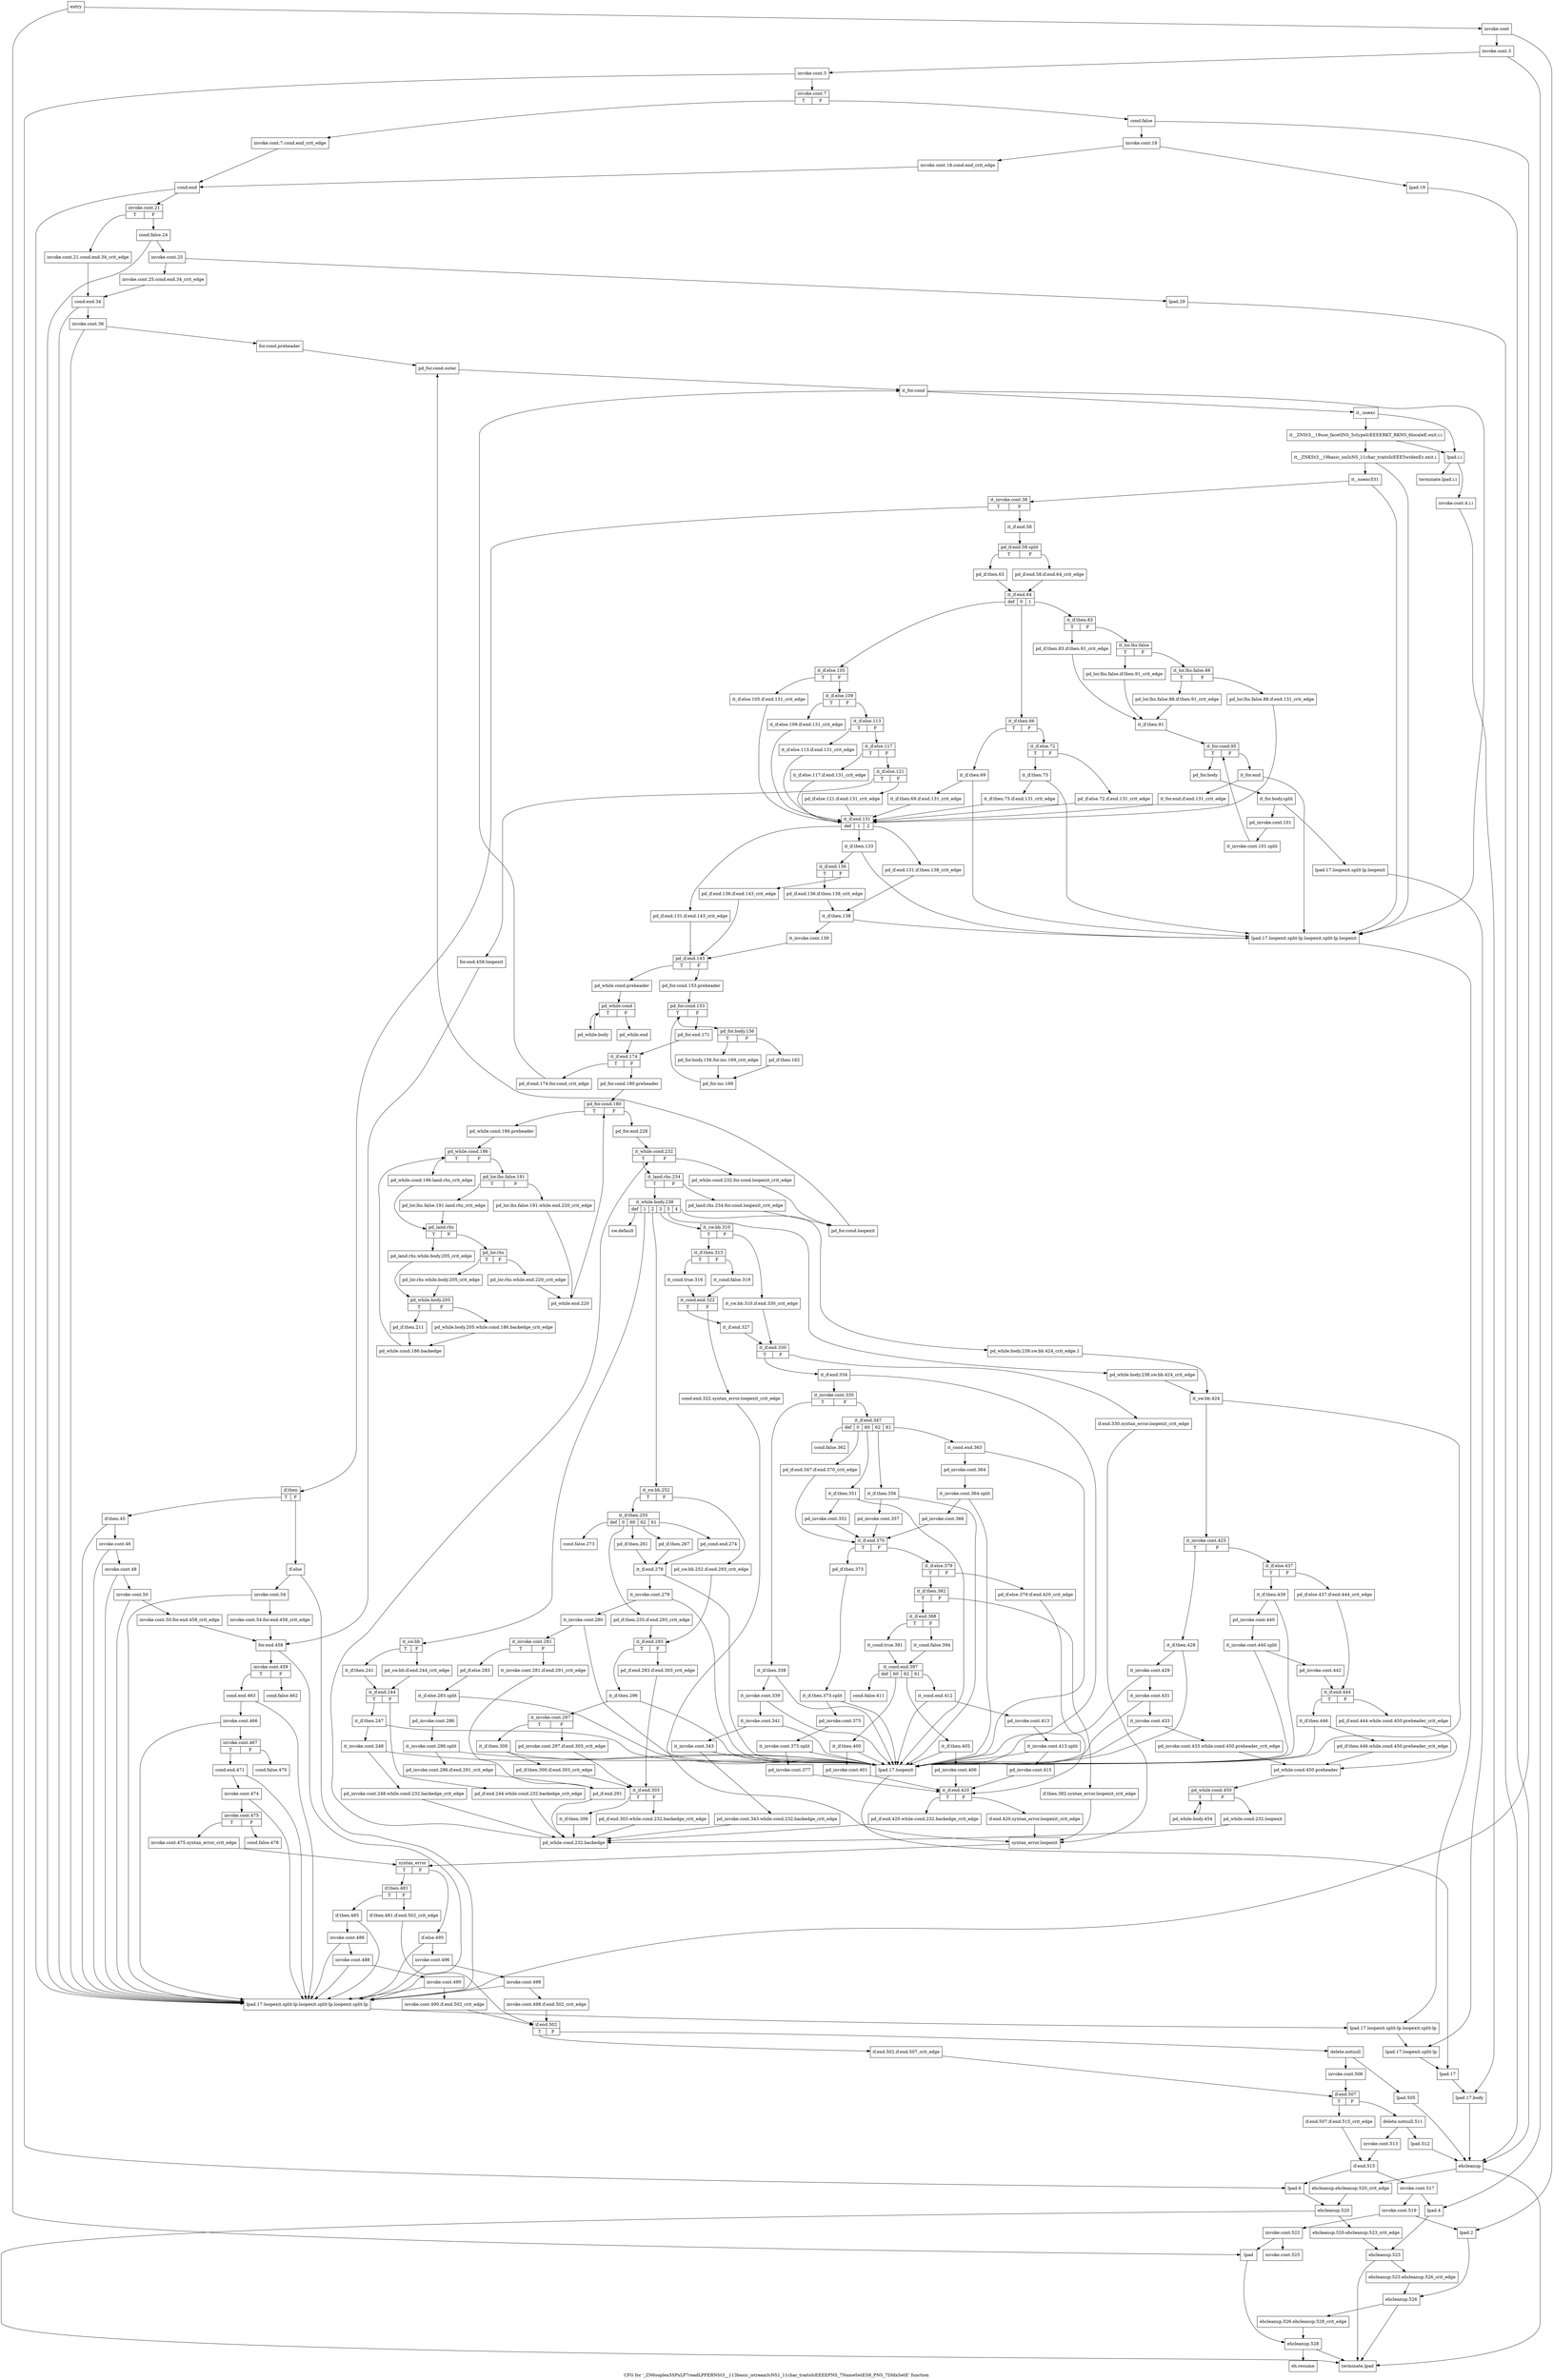 digraph "CFG for '_ZN6soplex5SPxLP7readLPFERNSt3__113basic_istreamIcNS1_11char_traitsIcEEEEPNS_7NameSetES8_PNS_7DIdxSetE' function" {
	label="CFG for '_ZN6soplex5SPxLP7readLPFERNSt3__113basic_istreamIcNS1_11char_traitsIcEEEEPNS_7NameSetES8_PNS_7DIdxSetE' function";

	Node0x28aedc0 [shape=record,label="{entry}"];
	Node0x28aedc0 -> Node0x28aee10;
	Node0x28aedc0 -> Node0x28af8b0;
	Node0x28aee10 [shape=record,label="{invoke.cont}"];
	Node0x28aee10 -> Node0x28aee60;
	Node0x28aee10 -> Node0x28af900;
	Node0x28aee60 [shape=record,label="{invoke.cont.3}"];
	Node0x28aee60 -> Node0x28aeeb0;
	Node0x28aee60 -> Node0x28af950;
	Node0x28aeeb0 [shape=record,label="{invoke.cont.5}"];
	Node0x28aeeb0 -> Node0x28aef00;
	Node0x28aeeb0 -> Node0x28af9a0;
	Node0x28aef00 [shape=record,label="{invoke.cont.7|{<s0>T|<s1>F}}"];
	Node0x28aef00:s0 -> Node0x28aef50;
	Node0x28aef00:s1 -> Node0x28aefa0;
	Node0x28aef50 [shape=record,label="{invoke.cont.7.cond.end_crit_edge}"];
	Node0x28aef50 -> Node0x28af090;
	Node0x28aefa0 [shape=record,label="{cond.false}"];
	Node0x28aefa0 -> Node0x28aeff0;
	Node0x28aefa0 -> Node0x28afae0;
	Node0x28aeff0 [shape=record,label="{invoke.cont.18}"];
	Node0x28aeff0 -> Node0x28af040;
	Node0x28aeff0 -> Node0x28afc70;
	Node0x28af040 [shape=record,label="{invoke.cont.18.cond.end_crit_edge}"];
	Node0x28af040 -> Node0x28af090;
	Node0x28af090 [shape=record,label="{cond.end}"];
	Node0x28af090 -> Node0x28af0e0;
	Node0x28af090 -> Node0x28afae0;
	Node0x28af0e0 [shape=record,label="{invoke.cont.21|{<s0>T|<s1>F}}"];
	Node0x28af0e0:s0 -> Node0x28af130;
	Node0x28af0e0:s1 -> Node0x28af180;
	Node0x28af130 [shape=record,label="{invoke.cont.21.cond.end.34_crit_edge}"];
	Node0x28af130 -> Node0x28af270;
	Node0x28af180 [shape=record,label="{cond.false.24}"];
	Node0x28af180 -> Node0x28af1d0;
	Node0x28af180 -> Node0x28afae0;
	Node0x28af1d0 [shape=record,label="{invoke.cont.25}"];
	Node0x28af1d0 -> Node0x28af220;
	Node0x28af1d0 -> Node0x28afcc0;
	Node0x28af220 [shape=record,label="{invoke.cont.25.cond.end.34_crit_edge}"];
	Node0x28af220 -> Node0x28af270;
	Node0x28af270 [shape=record,label="{cond.end.34}"];
	Node0x28af270 -> Node0x28af2c0;
	Node0x28af270 -> Node0x28afae0;
	Node0x28af2c0 [shape=record,label="{invoke.cont.36}"];
	Node0x28af2c0 -> Node0x28af310;
	Node0x28af2c0 -> Node0x28afae0;
	Node0x28af310 [shape=record,label="{for.cond.preheader}"];
	Node0x28af310 -> Node0x28af3b0;
	Node0x28af360 [shape=record,label="{pd_for.cond.loopexit}"];
	Node0x28af360 -> Node0x28af3b0;
	Node0x28af3b0 [shape=record,label="{pd_for.cond.outer}"];
	Node0x28af3b0 -> Node0x28af400;
	Node0x28af400 [shape=record,label="{it_for.cond}"];
	Node0x28af400 -> Node0x28af450;
	Node0x28af400 -> Node0x28afa90;
	Node0x28af450 [shape=record,label="{it_.noexc}"];
	Node0x28af450 -> Node0x28af4a0;
	Node0x28af450 -> Node0x28af4f0;
	Node0x28af4a0 [shape=record,label="{it__ZNSt3__19use_facetINS_5ctypeIcEEEERKT_RKNS_6localeE.exit.i.i}"];
	Node0x28af4a0 -> Node0x28af5e0;
	Node0x28af4a0 -> Node0x28af4f0;
	Node0x28af4f0 [shape=record,label="{lpad.i.i}"];
	Node0x28af4f0 -> Node0x28af540;
	Node0x28af4f0 -> Node0x28af590;
	Node0x28af540 [shape=record,label="{invoke.cont.4.i.i}"];
	Node0x28af540 -> Node0x28afc20;
	Node0x28af590 [shape=record,label="{terminate.lpad.i.i}"];
	Node0x28af5e0 [shape=record,label="{it__ZNKSt3__19basic_iosIcNS_11char_traitsIcEEE5widenEc.exit.i}"];
	Node0x28af5e0 -> Node0x28af630;
	Node0x28af5e0 -> Node0x28afa90;
	Node0x28af630 [shape=record,label="{it_.noexc531}"];
	Node0x28af630 -> Node0x28af680;
	Node0x28af630 -> Node0x28afa90;
	Node0x28af680 [shape=record,label="{it_invoke.cont.38|{<s0>T|<s1>F}}"];
	Node0x28af680:s0 -> Node0x28af6d0;
	Node0x28af680:s1 -> Node0x28afe00;
	Node0x28af6d0 [shape=record,label="{if.then|{<s0>T|<s1>F}}"];
	Node0x28af6d0:s0 -> Node0x28af720;
	Node0x28af6d0:s1 -> Node0x28afd10;
	Node0x28af720 [shape=record,label="{if.then.45}"];
	Node0x28af720 -> Node0x28af770;
	Node0x28af720 -> Node0x28afae0;
	Node0x28af770 [shape=record,label="{invoke.cont.46}"];
	Node0x28af770 -> Node0x28af7c0;
	Node0x28af770 -> Node0x28afae0;
	Node0x28af7c0 [shape=record,label="{invoke.cont.48}"];
	Node0x28af7c0 -> Node0x28af810;
	Node0x28af7c0 -> Node0x28afae0;
	Node0x28af810 [shape=record,label="{invoke.cont.50}"];
	Node0x28af810 -> Node0x28af860;
	Node0x28af810 -> Node0x28afae0;
	Node0x28af860 [shape=record,label="{invoke.cont.50.for.end.458_crit_edge}"];
	Node0x28af860 -> Node0x28b39b0;
	Node0x28af8b0 [shape=record,label="{lpad}"];
	Node0x28af8b0 -> Node0x28b48b0;
	Node0x28af900 [shape=record,label="{lpad.2}"];
	Node0x28af900 -> Node0x28b4810;
	Node0x28af950 [shape=record,label="{lpad.4}"];
	Node0x28af950 -> Node0x28b4720;
	Node0x28af9a0 [shape=record,label="{lpad.6}"];
	Node0x28af9a0 -> Node0x28b4630;
	Node0x28af9f0 [shape=record,label="{lpad.17.loopexit}"];
	Node0x28af9f0 -> Node0x28afbd0;
	Node0x28afa40 [shape=record,label="{lpad.17.loopexit.split-lp.loopexit}"];
	Node0x28afa40 -> Node0x28afb80;
	Node0x28afa90 [shape=record,label="{lpad.17.loopexit.split-lp.loopexit.split-lp.loopexit}"];
	Node0x28afa90 -> Node0x28afb30;
	Node0x28afae0 [shape=record,label="{lpad.17.loopexit.split-lp.loopexit.split-lp.loopexit.split-lp}"];
	Node0x28afae0 -> Node0x28afb30;
	Node0x28afb30 [shape=record,label="{lpad.17.loopexit.split-lp.loopexit.split-lp}"];
	Node0x28afb30 -> Node0x28afb80;
	Node0x28afb80 [shape=record,label="{lpad.17.loopexit.split-lp}"];
	Node0x28afb80 -> Node0x28afbd0;
	Node0x28afbd0 [shape=record,label="{lpad.17}"];
	Node0x28afbd0 -> Node0x28afc20;
	Node0x28afc20 [shape=record,label="{lpad.17.body}"];
	Node0x28afc20 -> Node0x28b4540;
	Node0x28afc70 [shape=record,label="{lpad.19}"];
	Node0x28afc70 -> Node0x28b4540;
	Node0x28afcc0 [shape=record,label="{lpad.29}"];
	Node0x28afcc0 -> Node0x28b4540;
	Node0x28afd10 [shape=record,label="{if.else}"];
	Node0x28afd10 -> Node0x28afd60;
	Node0x28afd10 -> Node0x28afae0;
	Node0x28afd60 [shape=record,label="{invoke.cont.54}"];
	Node0x28afd60 -> Node0x28afdb0;
	Node0x28afd60 -> Node0x28afae0;
	Node0x28afdb0 [shape=record,label="{invoke.cont.54.for.end.458_crit_edge}"];
	Node0x28afdb0 -> Node0x28b39b0;
	Node0x28afe00 [shape=record,label="{it_if.end.58}"];
	Node0x28afe00 -> Node0x3355fa0;
	Node0x3355fa0 [shape=record,label="{pd_if.end.58.split|{<s0>T|<s1>F}}"];
	Node0x3355fa0:s0 -> Node0x28afea0;
	Node0x3355fa0:s1 -> Node0x28afe50;
	Node0x28afe50 [shape=record,label="{pd_if.end.58.if.end.64_crit_edge}"];
	Node0x28afe50 -> Node0x28afef0;
	Node0x28afea0 [shape=record,label="{pd_if.then.63}"];
	Node0x28afea0 -> Node0x28afef0;
	Node0x28afef0 [shape=record,label="{it_if.end.64|{<s0>def|<s1>0|<s2>1}}"];
	Node0x28afef0:s0 -> Node0x28b0580;
	Node0x28afef0:s1 -> Node0x28aff40;
	Node0x28afef0:s2 -> Node0x28b0170;
	Node0x28aff40 [shape=record,label="{it_if.then.66|{<s0>T|<s1>F}}"];
	Node0x28aff40:s0 -> Node0x28aff90;
	Node0x28aff40:s1 -> Node0x28b0030;
	Node0x28aff90 [shape=record,label="{it_if.then.69}"];
	Node0x28aff90 -> Node0x28affe0;
	Node0x28aff90 -> Node0x28afa90;
	Node0x28affe0 [shape=record,label="{it_if.then.69.if.end.131_crit_edge}"];
	Node0x28affe0 -> Node0x28b08a0;
	Node0x28b0030 [shape=record,label="{it_if.else.72|{<s0>T|<s1>F}}"];
	Node0x28b0030:s0 -> Node0x28b00d0;
	Node0x28b0030:s1 -> Node0x28b0080;
	Node0x28b0080 [shape=record,label="{pd_if.else.72.if.end.131_crit_edge}"];
	Node0x28b0080 -> Node0x28b08a0;
	Node0x28b00d0 [shape=record,label="{it_if.then.75}"];
	Node0x28b00d0 -> Node0x28b0120;
	Node0x28b00d0 -> Node0x28afa90;
	Node0x28b0120 [shape=record,label="{it_if.then.75.if.end.131_crit_edge}"];
	Node0x28b0120 -> Node0x28b08a0;
	Node0x28b0170 [shape=record,label="{it_if.then.83|{<s0>T|<s1>F}}"];
	Node0x28b0170:s0 -> Node0x28b01c0;
	Node0x28b0170:s1 -> Node0x28b0210;
	Node0x28b01c0 [shape=record,label="{pd_if.then.83.if.then.91_crit_edge}"];
	Node0x28b01c0 -> Node0x28b03a0;
	Node0x28b0210 [shape=record,label="{it_lor.lhs.false|{<s0>T|<s1>F}}"];
	Node0x28b0210:s0 -> Node0x28b0260;
	Node0x28b0210:s1 -> Node0x28b02b0;
	Node0x28b0260 [shape=record,label="{pd_lor.lhs.false.if.then.91_crit_edge}"];
	Node0x28b0260 -> Node0x28b03a0;
	Node0x28b02b0 [shape=record,label="{it_lor.lhs.false.88|{<s0>T|<s1>F}}"];
	Node0x28b02b0:s0 -> Node0x28b0350;
	Node0x28b02b0:s1 -> Node0x28b0300;
	Node0x28b0300 [shape=record,label="{pd_lor.lhs.false.88.if.end.131_crit_edge}"];
	Node0x28b0300 -> Node0x28b08a0;
	Node0x28b0350 [shape=record,label="{pd_lor.lhs.false.88.if.then.91_crit_edge}"];
	Node0x28b0350 -> Node0x28b03a0;
	Node0x28b03a0 [shape=record,label="{it_if.then.91}"];
	Node0x28b03a0 -> Node0x28b03f0;
	Node0x28b03f0 [shape=record,label="{it_for.cond.95|{<s0>T|<s1>F}}"];
	Node0x28b03f0:s0 -> Node0x28b0440;
	Node0x28b03f0:s1 -> Node0x28b04e0;
	Node0x28b0440 [shape=record,label="{pd_for.body}"];
	Node0x28b0440 -> Node0x3358a10;
	Node0x3358a10 [shape=record,label="{it_for.body.split}"];
	Node0x3358a10 -> Node0x28b0490;
	Node0x3358a10 -> Node0x28afa40;
	Node0x28b0490 [shape=record,label="{pd_invoke.cont.101}"];
	Node0x28b0490 -> Node0x3395140;
	Node0x3395140 [shape=record,label="{it_invoke.cont.101.split}"];
	Node0x3395140 -> Node0x28b03f0;
	Node0x28b04e0 [shape=record,label="{it_for.end}"];
	Node0x28b04e0 -> Node0x28b0530;
	Node0x28b04e0 -> Node0x28afa90;
	Node0x28b0530 [shape=record,label="{it_for.end.if.end.131_crit_edge}"];
	Node0x28b0530 -> Node0x28b08a0;
	Node0x28b0580 [shape=record,label="{it_if.else.105|{<s0>T|<s1>F}}"];
	Node0x28b0580:s0 -> Node0x28b05d0;
	Node0x28b0580:s1 -> Node0x28b0620;
	Node0x28b05d0 [shape=record,label="{it_if.else.105.if.end.131_crit_edge}"];
	Node0x28b05d0 -> Node0x28b08a0;
	Node0x28b0620 [shape=record,label="{it_if.else.109|{<s0>T|<s1>F}}"];
	Node0x28b0620:s0 -> Node0x28b0670;
	Node0x28b0620:s1 -> Node0x28b06c0;
	Node0x28b0670 [shape=record,label="{it_if.else.109.if.end.131_crit_edge}"];
	Node0x28b0670 -> Node0x28b08a0;
	Node0x28b06c0 [shape=record,label="{it_if.else.113|{<s0>T|<s1>F}}"];
	Node0x28b06c0:s0 -> Node0x28b0710;
	Node0x28b06c0:s1 -> Node0x28b0760;
	Node0x28b0710 [shape=record,label="{it_if.else.113.if.end.131_crit_edge}"];
	Node0x28b0710 -> Node0x28b08a0;
	Node0x28b0760 [shape=record,label="{it_if.else.117|{<s0>T|<s1>F}}"];
	Node0x28b0760:s0 -> Node0x28b07b0;
	Node0x28b0760:s1 -> Node0x28b0800;
	Node0x28b07b0 [shape=record,label="{it_if.else.117.if.end.131_crit_edge}"];
	Node0x28b07b0 -> Node0x28b08a0;
	Node0x28b0800 [shape=record,label="{it_if.else.121|{<s0>T|<s1>F}}"];
	Node0x28b0800:s0 -> Node0x28b3960;
	Node0x28b0800:s1 -> Node0x28b0850;
	Node0x28b0850 [shape=record,label="{pd_if.else.121.if.end.131_crit_edge}"];
	Node0x28b0850 -> Node0x28b08a0;
	Node0x28b08a0 [shape=record,label="{it_if.end.131|{<s0>def|<s1>1|<s2>2}}"];
	Node0x28b08a0:s0 -> Node0x28b0940;
	Node0x28b08a0:s1 -> Node0x28b0990;
	Node0x28b08a0:s2 -> Node0x28b08f0;
	Node0x28b08f0 [shape=record,label="{pd_if.end.131.if.then.138_crit_edge}"];
	Node0x28b08f0 -> Node0x28b0ad0;
	Node0x28b0940 [shape=record,label="{pd_if.end.131.if.end.143_crit_edge}"];
	Node0x28b0940 -> Node0x28b0b70;
	Node0x28b0990 [shape=record,label="{it_if.then.133}"];
	Node0x28b0990 -> Node0x28b09e0;
	Node0x28b0990 -> Node0x28afa90;
	Node0x28b09e0 [shape=record,label="{it_if.end.136|{<s0>T|<s1>F}}"];
	Node0x28b09e0:s0 -> Node0x28b0a80;
	Node0x28b09e0:s1 -> Node0x28b0a30;
	Node0x28b0a30 [shape=record,label="{pd_if.end.136.if.end.143_crit_edge}"];
	Node0x28b0a30 -> Node0x28b0b70;
	Node0x28b0a80 [shape=record,label="{pd_if.end.136.if.then.138_crit_edge}"];
	Node0x28b0a80 -> Node0x28b0ad0;
	Node0x28b0ad0 [shape=record,label="{it_if.then.138}"];
	Node0x28b0ad0 -> Node0x28b0b20;
	Node0x28b0ad0 -> Node0x28afa90;
	Node0x28b0b20 [shape=record,label="{it_invoke.cont.139}"];
	Node0x28b0b20 -> Node0x28b0b70;
	Node0x28b0b70 [shape=record,label="{pd_if.end.143|{<s0>T|<s1>F}}"];
	Node0x28b0b70:s0 -> Node0x28b0c10;
	Node0x28b0b70:s1 -> Node0x28b0bc0;
	Node0x28b0bc0 [shape=record,label="{pd_for.cond.153.preheader}"];
	Node0x28b0bc0 -> Node0x28b0d50;
	Node0x28b0c10 [shape=record,label="{pd_while.cond.preheader}"];
	Node0x28b0c10 -> Node0x28b0c60;
	Node0x28b0c60 [shape=record,label="{pd_while.cond|{<s0>T|<s1>F}}"];
	Node0x28b0c60:s0 -> Node0x28b0cb0;
	Node0x28b0c60:s1 -> Node0x28b0d00;
	Node0x28b0cb0 [shape=record,label="{pd_while.body}"];
	Node0x28b0cb0 -> Node0x28b0c60;
	Node0x28b0d00 [shape=record,label="{pd_while.end}"];
	Node0x28b0d00 -> Node0x28b0f30;
	Node0x28b0d50 [shape=record,label="{pd_for.cond.153|{<s0>T|<s1>F}}"];
	Node0x28b0d50:s0 -> Node0x28b0da0;
	Node0x28b0d50:s1 -> Node0x28b0ee0;
	Node0x28b0da0 [shape=record,label="{pd_for.body.156|{<s0>T|<s1>F}}"];
	Node0x28b0da0:s0 -> Node0x28b0df0;
	Node0x28b0da0:s1 -> Node0x28b0e40;
	Node0x28b0df0 [shape=record,label="{pd_for.body.156.for.inc.169_crit_edge}"];
	Node0x28b0df0 -> Node0x28b0e90;
	Node0x28b0e40 [shape=record,label="{pd_if.then.162}"];
	Node0x28b0e40 -> Node0x28b0e90;
	Node0x28b0e90 [shape=record,label="{pd_for.inc.169}"];
	Node0x28b0e90 -> Node0x28b0d50;
	Node0x28b0ee0 [shape=record,label="{pd_for.end.171}"];
	Node0x28b0ee0 -> Node0x28b0f30;
	Node0x28b0f30 [shape=record,label="{it_if.end.174|{<s0>T|<s1>F}}"];
	Node0x28b0f30:s0 -> Node0x28b0f80;
	Node0x28b0f30:s1 -> Node0x28b0fd0;
	Node0x28b0f80 [shape=record,label="{pd_if.end.174.for.cond_crit_edge}"];
	Node0x28b0f80 -> Node0x28af400;
	Node0x28b0fd0 [shape=record,label="{pd_for.cond.180.preheader}"];
	Node0x28b0fd0 -> Node0x28b1020;
	Node0x28b1020 [shape=record,label="{pd_for.cond.180|{<s0>T|<s1>F}}"];
	Node0x28b1020:s0 -> Node0x28b1070;
	Node0x28b1020:s1 -> Node0x28b1570;
	Node0x28b1070 [shape=record,label="{pd_while.cond.186.preheader}"];
	Node0x28b1070 -> Node0x28b10c0;
	Node0x28b10c0 [shape=record,label="{pd_while.cond.186|{<s0>T|<s1>F}}"];
	Node0x28b10c0:s0 -> Node0x28b1110;
	Node0x28b10c0:s1 -> Node0x28b1160;
	Node0x28b1110 [shape=record,label="{pd_while.cond.186.land.rhs_crit_edge}"];
	Node0x28b1110 -> Node0x28b1250;
	Node0x28b1160 [shape=record,label="{pd_lor.lhs.false.191|{<s0>T|<s1>F}}"];
	Node0x28b1160:s0 -> Node0x28b1200;
	Node0x28b1160:s1 -> Node0x28b11b0;
	Node0x28b11b0 [shape=record,label="{pd_lor.lhs.false.191.while.end.220_crit_edge}"];
	Node0x28b11b0 -> Node0x28b1520;
	Node0x28b1200 [shape=record,label="{pd_lor.lhs.false.191.land.rhs_crit_edge}"];
	Node0x28b1200 -> Node0x28b1250;
	Node0x28b1250 [shape=record,label="{pd_land.rhs|{<s0>T|<s1>F}}"];
	Node0x28b1250:s0 -> Node0x28b12a0;
	Node0x28b1250:s1 -> Node0x28b12f0;
	Node0x28b12a0 [shape=record,label="{pd_land.rhs.while.body.205_crit_edge}"];
	Node0x28b12a0 -> Node0x28b13e0;
	Node0x28b12f0 [shape=record,label="{pd_lor.rhs|{<s0>T|<s1>F}}"];
	Node0x28b12f0:s0 -> Node0x28b1390;
	Node0x28b12f0:s1 -> Node0x28b1340;
	Node0x28b1340 [shape=record,label="{pd_lor.rhs.while.end.220_crit_edge}"];
	Node0x28b1340 -> Node0x28b1520;
	Node0x28b1390 [shape=record,label="{pd_lor.rhs.while.body.205_crit_edge}"];
	Node0x28b1390 -> Node0x28b13e0;
	Node0x28b13e0 [shape=record,label="{pd_while.body.205|{<s0>T|<s1>F}}"];
	Node0x28b13e0:s0 -> Node0x28b1480;
	Node0x28b13e0:s1 -> Node0x28b1430;
	Node0x28b1430 [shape=record,label="{pd_while.body.205.while.cond.186.backedge_crit_edge}"];
	Node0x28b1430 -> Node0x28b14d0;
	Node0x28b1480 [shape=record,label="{pd_if.then.211}"];
	Node0x28b1480 -> Node0x28b14d0;
	Node0x28b14d0 [shape=record,label="{pd_while.cond.186.backedge}"];
	Node0x28b14d0 -> Node0x28b10c0;
	Node0x28b1520 [shape=record,label="{pd_while.end.220}"];
	Node0x28b1520 -> Node0x28b1020;
	Node0x28b1570 [shape=record,label="{pd_for.end.228}"];
	Node0x28b1570 -> Node0x28b1610;
	Node0x28b15c0 [shape=record,label="{pd_while.cond.232.loopexit}"];
	Node0x28b15c0 -> Node0x28b2010;
	Node0x28b1610 [shape=record,label="{it_while.cond.232|{<s0>T|<s1>F}}"];
	Node0x28b1610:s0 -> Node0x28b16b0;
	Node0x28b1610:s1 -> Node0x28b1660;
	Node0x28b1660 [shape=record,label="{pd_while.cond.232.for.cond.loopexit_crit_edge}"];
	Node0x28b1660 -> Node0x28af360;
	Node0x28b16b0 [shape=record,label="{it_land.rhs.234|{<s0>T|<s1>F}}"];
	Node0x28b16b0:s0 -> Node0x28b1750;
	Node0x28b16b0:s1 -> Node0x28b1700;
	Node0x28b1700 [shape=record,label="{pd_land.rhs.234.for.cond.loopexit_crit_edge}"];
	Node0x28b1700 -> Node0x28af360;
	Node0x28b1750 [shape=record,label="{it_while.body.238|{<s0>def|<s1>1|<s2>2|<s3>3|<s4>5|<s5>4}}"];
	Node0x28b1750:s0 -> Node0x28b3910;
	Node0x28b1750:s1 -> Node0x28b1840;
	Node0x28b1750:s2 -> Node0x28b1ac0;
	Node0x28b1750:s3 -> Node0x28b2380;
	Node0x28b1750:s4 -> Node0x28b17f0;
	Node0x28b1750:s5 -> Node0x28b17a0;
	Node0x28b17a0 [shape=record,label="{pd_while.body.238.sw.bb.424_crit_edge.1}"];
	Node0x28b17a0 -> Node0x28b3320;
	Node0x28b17f0 [shape=record,label="{pd_while.body.238.sw.bb.424_crit_edge}"];
	Node0x28b17f0 -> Node0x28b3320;
	Node0x28b1840 [shape=record,label="{it_sw.bb|{<s0>T|<s1>F}}"];
	Node0x28b1840:s0 -> Node0x28b18e0;
	Node0x28b1840:s1 -> Node0x28b1890;
	Node0x28b1890 [shape=record,label="{pd_sw.bb.if.end.244_crit_edge}"];
	Node0x28b1890 -> Node0x28b1930;
	Node0x28b18e0 [shape=record,label="{it_if.then.241}"];
	Node0x28b18e0 -> Node0x28b1930;
	Node0x28b1930 [shape=record,label="{it_if.end.244|{<s0>T|<s1>F}}"];
	Node0x28b1930:s0 -> Node0x28b19d0;
	Node0x28b1930:s1 -> Node0x28b1980;
	Node0x28b1980 [shape=record,label="{pd_if.end.244.while.cond.232.backedge_crit_edge}"];
	Node0x28b1980 -> Node0x28b2010;
	Node0x28b19d0 [shape=record,label="{it_if.then.247}"];
	Node0x28b19d0 -> Node0x28b1a20;
	Node0x28b19d0 -> Node0x28af9f0;
	Node0x28b1a20 [shape=record,label="{it_invoke.cont.248}"];
	Node0x28b1a20 -> Node0x28b1a70;
	Node0x28b1a20 -> Node0x28af9f0;
	Node0x28b1a70 [shape=record,label="{pd_invoke.cont.248.while.cond.232.backedge_crit_edge}"];
	Node0x28b1a70 -> Node0x28b2010;
	Node0x28b1ac0 [shape=record,label="{it_sw.bb.252|{<s0>T|<s1>F}}"];
	Node0x28b1ac0:s0 -> Node0x28b1b60;
	Node0x28b1ac0:s1 -> Node0x28b1b10;
	Node0x28b1b10 [shape=record,label="{pd_sw.bb.252.if.end.293_crit_edge}"];
	Node0x28b1b10 -> Node0x28b2060;
	Node0x28b1b60 [shape=record,label="{it_if.then.255|{<s0>def|<s1>0|<s2>60|<s3>62|<s4>61}}"];
	Node0x28b1b60:s0 -> Node0x28b1ca0;
	Node0x28b1b60:s1 -> Node0x28b1bb0;
	Node0x28b1b60:s2 -> Node0x28b1c00;
	Node0x28b1b60:s3 -> Node0x28b1c50;
	Node0x28b1b60:s4 -> Node0x28b1cf0;
	Node0x28b1bb0 [shape=record,label="{pd_if.then.255.if.end.293_crit_edge}"];
	Node0x28b1bb0 -> Node0x28b2060;
	Node0x28b1c00 [shape=record,label="{pd_if.then.261}"];
	Node0x28b1c00 -> Node0x28b1d40;
	Node0x28b1c50 [shape=record,label="{pd_if.then.267}"];
	Node0x28b1c50 -> Node0x28b1d40;
	Node0x28b1ca0 [shape=record,label="{cond.false.273}"];
	Node0x28b1cf0 [shape=record,label="{pd_cond.end.274}"];
	Node0x28b1cf0 -> Node0x28b1d40;
	Node0x28b1d40 [shape=record,label="{it_if.end.278}"];
	Node0x28b1d40 -> Node0x28b1d90;
	Node0x28b1d40 -> Node0x28af9f0;
	Node0x28b1d90 [shape=record,label="{it_invoke.cont.279}"];
	Node0x28b1d90 -> Node0x28b1de0;
	Node0x28b1d90 -> Node0x28af9f0;
	Node0x28b1de0 [shape=record,label="{it_invoke.cont.280}"];
	Node0x28b1de0 -> Node0x28b1e30;
	Node0x28b1de0 -> Node0x28af9f0;
	Node0x28b1e30 [shape=record,label="{it_invoke.cont.281|{<s0>T|<s1>F}}"];
	Node0x28b1e30:s0 -> Node0x28b1ed0;
	Node0x28b1e30:s1 -> Node0x28b1e80;
	Node0x28b1e80 [shape=record,label="{it_invoke.cont.281.if.end.291_crit_edge}"];
	Node0x28b1e80 -> Node0x28b1fc0;
	Node0x28b1ed0 [shape=record,label="{pd_if.else.283}"];
	Node0x28b1ed0 -> Node0x3395620;
	Node0x3395620 [shape=record,label="{it_if.else.283.split}"];
	Node0x3395620 -> Node0x28b1f20;
	Node0x3395620 -> Node0x28af9f0;
	Node0x28b1f20 [shape=record,label="{pd_invoke.cont.286}"];
	Node0x28b1f20 -> Node0x337d950;
	Node0x337d950 [shape=record,label="{it_invoke.cont.286.split}"];
	Node0x337d950 -> Node0x28b1f70;
	Node0x337d950 -> Node0x28af9f0;
	Node0x28b1f70 [shape=record,label="{pd_invoke.cont.286.if.end.291_crit_edge}"];
	Node0x28b1f70 -> Node0x28b1fc0;
	Node0x28b1fc0 [shape=record,label="{pd_if.end.291}"];
	Node0x28b1fc0 -> Node0x28b2010;
	Node0x28b2010 [shape=record,label="{pd_while.cond.232.backedge}"];
	Node0x28b2010 -> Node0x28b1610;
	Node0x28b2060 [shape=record,label="{it_if.end.293|{<s0>T|<s1>F}}"];
	Node0x28b2060:s0 -> Node0x28b2100;
	Node0x28b2060:s1 -> Node0x28b20b0;
	Node0x28b20b0 [shape=record,label="{pd_if.end.293.if.end.303_crit_edge}"];
	Node0x28b20b0 -> Node0x28b2290;
	Node0x28b2100 [shape=record,label="{it_if.then.296}"];
	Node0x28b2100 -> Node0x28b2150;
	Node0x28b2100 -> Node0x28af9f0;
	Node0x28b2150 [shape=record,label="{it_invoke.cont.297|{<s0>T|<s1>F}}"];
	Node0x28b2150:s0 -> Node0x28b21f0;
	Node0x28b2150:s1 -> Node0x28b21a0;
	Node0x28b21a0 [shape=record,label="{pd_invoke.cont.297.if.end.303_crit_edge}"];
	Node0x28b21a0 -> Node0x28b2290;
	Node0x28b21f0 [shape=record,label="{it_if.then.300}"];
	Node0x28b21f0 -> Node0x28b2240;
	Node0x28b21f0 -> Node0x28af9f0;
	Node0x28b2240 [shape=record,label="{pd_if.then.300.if.end.303_crit_edge}"];
	Node0x28b2240 -> Node0x28b2290;
	Node0x28b2290 [shape=record,label="{it_if.end.303|{<s0>T|<s1>F}}"];
	Node0x28b2290:s0 -> Node0x28b2330;
	Node0x28b2290:s1 -> Node0x28b22e0;
	Node0x28b22e0 [shape=record,label="{pd_if.end.303.while.cond.232.backedge_crit_edge}"];
	Node0x28b22e0 -> Node0x28b2010;
	Node0x28b2330 [shape=record,label="{it_if.then.306}"];
	Node0x28b2330 -> Node0x28b2010;
	Node0x28b2380 [shape=record,label="{it_sw.bb.310|{<s0>T|<s1>F}}"];
	Node0x28b2380:s0 -> Node0x28b2420;
	Node0x28b2380:s1 -> Node0x28b23d0;
	Node0x28b23d0 [shape=record,label="{it_sw.bb.310.if.end.330_crit_edge}"];
	Node0x28b23d0 -> Node0x28b2600;
	Node0x28b2420 [shape=record,label="{it_if.then.313|{<s0>T|<s1>F}}"];
	Node0x28b2420:s0 -> Node0x28b2470;
	Node0x28b2420:s1 -> Node0x28b24c0;
	Node0x28b2470 [shape=record,label="{it_cond.true.316}"];
	Node0x28b2470 -> Node0x28b2510;
	Node0x28b24c0 [shape=record,label="{it_cond.false.319}"];
	Node0x28b24c0 -> Node0x28b2510;
	Node0x28b2510 [shape=record,label="{it_cond.end.322|{<s0>T|<s1>F}}"];
	Node0x28b2510:s0 -> Node0x28b25b0;
	Node0x28b2510:s1 -> Node0x28b2560;
	Node0x28b2560 [shape=record,label="{cond.end.322.syntax_error.loopexit_crit_edge}"];
	Node0x28b2560 -> Node0x28b3d70;
	Node0x28b25b0 [shape=record,label="{it_if.end.327}"];
	Node0x28b25b0 -> Node0x28b2600;
	Node0x28b2600 [shape=record,label="{it_if.end.330|{<s0>T|<s1>F}}"];
	Node0x28b2600:s0 -> Node0x28b26a0;
	Node0x28b2600:s1 -> Node0x28b2650;
	Node0x28b2650 [shape=record,label="{if.end.330.syntax_error.loopexit_crit_edge}"];
	Node0x28b2650 -> Node0x28b3d70;
	Node0x28b26a0 [shape=record,label="{it_if.end.334}"];
	Node0x28b26a0 -> Node0x28b26f0;
	Node0x28b26a0 -> Node0x28af9f0;
	Node0x28b26f0 [shape=record,label="{it_invoke.cont.335|{<s0>T|<s1>F}}"];
	Node0x28b26f0:s0 -> Node0x28b2740;
	Node0x28b26f0:s1 -> Node0x28b28d0;
	Node0x28b2740 [shape=record,label="{it_if.then.338}"];
	Node0x28b2740 -> Node0x28b2790;
	Node0x28b2740 -> Node0x28af9f0;
	Node0x28b2790 [shape=record,label="{it_invoke.cont.339}"];
	Node0x28b2790 -> Node0x28b27e0;
	Node0x28b2790 -> Node0x28af9f0;
	Node0x28b27e0 [shape=record,label="{it_invoke.cont.341}"];
	Node0x28b27e0 -> Node0x28b2830;
	Node0x28b27e0 -> Node0x28af9f0;
	Node0x28b2830 [shape=record,label="{it_invoke.cont.343}"];
	Node0x28b2830 -> Node0x28b2880;
	Node0x28b2830 -> Node0x28af9f0;
	Node0x28b2880 [shape=record,label="{pd_invoke.cont.343.while.cond.232.backedge_crit_edge}"];
	Node0x28b2880 -> Node0x28b2010;
	Node0x28b28d0 [shape=record,label="{it_if.end.347|{<s0>def|<s1>0|<s2>60|<s3>62|<s4>61}}"];
	Node0x28b28d0:s0 -> Node0x28b2ab0;
	Node0x28b28d0:s1 -> Node0x28b2920;
	Node0x28b28d0:s2 -> Node0x28b2970;
	Node0x28b28d0:s3 -> Node0x28b2a10;
	Node0x28b28d0:s4 -> Node0x28b2b00;
	Node0x28b2920 [shape=record,label="{pd_if.end.347.if.end.370_crit_edge}"];
	Node0x28b2920 -> Node0x28b2bf0;
	Node0x28b2970 [shape=record,label="{it_if.then.351}"];
	Node0x28b2970 -> Node0x28b29c0;
	Node0x28b2970 -> Node0x28af9f0;
	Node0x28b29c0 [shape=record,label="{pd_invoke.cont.352}"];
	Node0x28b29c0 -> Node0x28b2bf0;
	Node0x28b2a10 [shape=record,label="{it_if.then.356}"];
	Node0x28b2a10 -> Node0x28b2a60;
	Node0x28b2a10 -> Node0x28af9f0;
	Node0x28b2a60 [shape=record,label="{pd_invoke.cont.357}"];
	Node0x28b2a60 -> Node0x28b2bf0;
	Node0x28b2ab0 [shape=record,label="{cond.false.362}"];
	Node0x28b2b00 [shape=record,label="{it_cond.end.363}"];
	Node0x28b2b00 -> Node0x28b2b50;
	Node0x28b2b00 -> Node0x28af9f0;
	Node0x28b2b50 [shape=record,label="{pd_invoke.cont.364}"];
	Node0x28b2b50 -> Node0x3358660;
	Node0x3358660 [shape=record,label="{it_invoke.cont.364.split}"];
	Node0x3358660 -> Node0x28b2ba0;
	Node0x3358660 -> Node0x28af9f0;
	Node0x28b2ba0 [shape=record,label="{pd_invoke.cont.366}"];
	Node0x28b2ba0 -> Node0x28b2bf0;
	Node0x28b2bf0 [shape=record,label="{it_if.end.370|{<s0>T|<s1>F}}"];
	Node0x28b2bf0:s0 -> Node0x28b2c40;
	Node0x28b2bf0:s1 -> Node0x28b2d30;
	Node0x28b2c40 [shape=record,label="{pd_if.then.373}"];
	Node0x28b2c40 -> Node0x337a950;
	Node0x337a950 [shape=record,label="{it_if.then.373.split}"];
	Node0x337a950 -> Node0x28b2c90;
	Node0x337a950 -> Node0x28af9f0;
	Node0x28b2c90 [shape=record,label="{pd_invoke.cont.375}"];
	Node0x28b2c90 -> Node0x337adf0;
	Node0x337adf0 [shape=record,label="{it_invoke.cont.375.split}"];
	Node0x337adf0 -> Node0x28b2ce0;
	Node0x337adf0 -> Node0x28af9f0;
	Node0x28b2ce0 [shape=record,label="{pd_invoke.cont.377}"];
	Node0x28b2ce0 -> Node0x28b3230;
	Node0x28b2d30 [shape=record,label="{it_if.else.379|{<s0>T|<s1>F}}"];
	Node0x28b2d30:s0 -> Node0x28b2dd0;
	Node0x28b2d30:s1 -> Node0x28b2d80;
	Node0x28b2d80 [shape=record,label="{pd_if.else.379.if.end.420_crit_edge}"];
	Node0x28b2d80 -> Node0x28b3230;
	Node0x28b2dd0 [shape=record,label="{it_if.then.382|{<s0>T|<s1>F}}"];
	Node0x28b2dd0:s0 -> Node0x28b2e70;
	Node0x28b2dd0:s1 -> Node0x28b2e20;
	Node0x28b2e20 [shape=record,label="{if.then.382.syntax_error.loopexit_crit_edge}"];
	Node0x28b2e20 -> Node0x28b3d70;
	Node0x28b2e70 [shape=record,label="{it_if.end.388|{<s0>T|<s1>F}}"];
	Node0x28b2e70:s0 -> Node0x28b2ec0;
	Node0x28b2e70:s1 -> Node0x28b2f10;
	Node0x28b2ec0 [shape=record,label="{it_cond.true.391}"];
	Node0x28b2ec0 -> Node0x28b2f60;
	Node0x28b2f10 [shape=record,label="{it_cond.false.394}"];
	Node0x28b2f10 -> Node0x28b2f60;
	Node0x28b2f60 [shape=record,label="{it_cond.end.397|{<s0>def|<s1>60|<s2>62|<s3>61}}"];
	Node0x28b2f60:s0 -> Node0x28b30f0;
	Node0x28b2f60:s1 -> Node0x28b2fb0;
	Node0x28b2f60:s2 -> Node0x28b3050;
	Node0x28b2f60:s3 -> Node0x28b3140;
	Node0x28b2fb0 [shape=record,label="{it_if.then.400}"];
	Node0x28b2fb0 -> Node0x28b3000;
	Node0x28b2fb0 -> Node0x28af9f0;
	Node0x28b3000 [shape=record,label="{pd_invoke.cont.401}"];
	Node0x28b3000 -> Node0x28b3230;
	Node0x28b3050 [shape=record,label="{it_if.then.405}"];
	Node0x28b3050 -> Node0x28b30a0;
	Node0x28b3050 -> Node0x28af9f0;
	Node0x28b30a0 [shape=record,label="{pd_invoke.cont.406}"];
	Node0x28b30a0 -> Node0x28b3230;
	Node0x28b30f0 [shape=record,label="{cond.false.411}"];
	Node0x28b3140 [shape=record,label="{it_cond.end.412}"];
	Node0x28b3140 -> Node0x28b3190;
	Node0x28b3140 -> Node0x28af9f0;
	Node0x28b3190 [shape=record,label="{pd_invoke.cont.413}"];
	Node0x28b3190 -> Node0x337bcb0;
	Node0x337bcb0 [shape=record,label="{it_invoke.cont.413.split}"];
	Node0x337bcb0 -> Node0x28b31e0;
	Node0x337bcb0 -> Node0x28af9f0;
	Node0x28b31e0 [shape=record,label="{pd_invoke.cont.415}"];
	Node0x28b31e0 -> Node0x28b3230;
	Node0x28b3230 [shape=record,label="{it_if.end.420|{<s0>T|<s1>F}}"];
	Node0x28b3230:s0 -> Node0x28b32d0;
	Node0x28b3230:s1 -> Node0x28b3280;
	Node0x28b3280 [shape=record,label="{if.end.420.syntax_error.loopexit_crit_edge}"];
	Node0x28b3280 -> Node0x28b3d70;
	Node0x28b32d0 [shape=record,label="{pd_if.end.420.while.cond.232.backedge_crit_edge}"];
	Node0x28b32d0 -> Node0x28b2010;
	Node0x28b3320 [shape=record,label="{it_sw.bb.424}"];
	Node0x28b3320 -> Node0x28b3370;
	Node0x28b3320 -> Node0x28af9f0;
	Node0x28b3370 [shape=record,label="{it_invoke.cont.425|{<s0>T|<s1>F}}"];
	Node0x28b3370:s0 -> Node0x28b33c0;
	Node0x28b3370:s1 -> Node0x28b3550;
	Node0x28b33c0 [shape=record,label="{it_if.then.428}"];
	Node0x28b33c0 -> Node0x28b3410;
	Node0x28b33c0 -> Node0x28af9f0;
	Node0x28b3410 [shape=record,label="{it_invoke.cont.429}"];
	Node0x28b3410 -> Node0x28b3460;
	Node0x28b3410 -> Node0x28af9f0;
	Node0x28b3460 [shape=record,label="{it_invoke.cont.431}"];
	Node0x28b3460 -> Node0x28b34b0;
	Node0x28b3460 -> Node0x28af9f0;
	Node0x28b34b0 [shape=record,label="{it_invoke.cont.433}"];
	Node0x28b34b0 -> Node0x28b3500;
	Node0x28b34b0 -> Node0x28af9f0;
	Node0x28b3500 [shape=record,label="{pd_invoke.cont.433.while.cond.450.preheader_crit_edge}"];
	Node0x28b3500 -> Node0x28b3820;
	Node0x28b3550 [shape=record,label="{it_if.else.437|{<s0>T|<s1>F}}"];
	Node0x28b3550:s0 -> Node0x28b35f0;
	Node0x28b3550:s1 -> Node0x28b35a0;
	Node0x28b35a0 [shape=record,label="{pd_if.else.437.if.end.444_crit_edge}"];
	Node0x28b35a0 -> Node0x28b36e0;
	Node0x28b35f0 [shape=record,label="{it_if.then.439}"];
	Node0x28b35f0 -> Node0x28b3640;
	Node0x28b35f0 -> Node0x28af9f0;
	Node0x28b3640 [shape=record,label="{pd_invoke.cont.440}"];
	Node0x28b3640 -> Node0x337af20;
	Node0x337af20 [shape=record,label="{it_invoke.cont.440.split}"];
	Node0x337af20 -> Node0x28b3690;
	Node0x337af20 -> Node0x28af9f0;
	Node0x28b3690 [shape=record,label="{pd_invoke.cont.442}"];
	Node0x28b3690 -> Node0x28b36e0;
	Node0x28b36e0 [shape=record,label="{it_if.end.444|{<s0>T|<s1>F}}"];
	Node0x28b36e0:s0 -> Node0x28b3780;
	Node0x28b36e0:s1 -> Node0x28b3730;
	Node0x28b3730 [shape=record,label="{pd_if.end.444.while.cond.450.preheader_crit_edge}"];
	Node0x28b3730 -> Node0x28b3820;
	Node0x28b3780 [shape=record,label="{it_if.then.446}"];
	Node0x28b3780 -> Node0x28b37d0;
	Node0x28b3780 -> Node0x28af9f0;
	Node0x28b37d0 [shape=record,label="{pd_if.then.446.while.cond.450.preheader_crit_edge}"];
	Node0x28b37d0 -> Node0x28b3820;
	Node0x28b3820 [shape=record,label="{pd_while.cond.450.preheader}"];
	Node0x28b3820 -> Node0x28b3870;
	Node0x28b3870 [shape=record,label="{pd_while.cond.450|{<s0>T|<s1>F}}"];
	Node0x28b3870:s0 -> Node0x28b38c0;
	Node0x28b3870:s1 -> Node0x28b15c0;
	Node0x28b38c0 [shape=record,label="{pd_while.body.454}"];
	Node0x28b38c0 -> Node0x28b3870;
	Node0x28b3910 [shape=record,label="{sw.default}"];
	Node0x28b3960 [shape=record,label="{for.end.458.loopexit}"];
	Node0x28b3960 -> Node0x28b39b0;
	Node0x28b39b0 [shape=record,label="{for.end.458}"];
	Node0x28b39b0 -> Node0x28b3a00;
	Node0x28b39b0 -> Node0x28afae0;
	Node0x28b3a00 [shape=record,label="{invoke.cont.459|{<s0>T|<s1>F}}"];
	Node0x28b3a00:s0 -> Node0x28b3aa0;
	Node0x28b3a00:s1 -> Node0x28b3a50;
	Node0x28b3a50 [shape=record,label="{cond.false.462}"];
	Node0x28b3aa0 [shape=record,label="{cond.end.463}"];
	Node0x28b3aa0 -> Node0x28b3af0;
	Node0x28b3aa0 -> Node0x28afae0;
	Node0x28b3af0 [shape=record,label="{invoke.cont.466}"];
	Node0x28b3af0 -> Node0x28b3b40;
	Node0x28b3af0 -> Node0x28afae0;
	Node0x28b3b40 [shape=record,label="{invoke.cont.467|{<s0>T|<s1>F}}"];
	Node0x28b3b40:s0 -> Node0x28b3be0;
	Node0x28b3b40:s1 -> Node0x28b3b90;
	Node0x28b3b90 [shape=record,label="{cond.false.470}"];
	Node0x28b3be0 [shape=record,label="{cond.end.471}"];
	Node0x28b3be0 -> Node0x28b3c30;
	Node0x28b3be0 -> Node0x28afae0;
	Node0x28b3c30 [shape=record,label="{invoke.cont.474}"];
	Node0x28b3c30 -> Node0x28b3c80;
	Node0x28b3c30 -> Node0x28afae0;
	Node0x28b3c80 [shape=record,label="{invoke.cont.475|{<s0>T|<s1>F}}"];
	Node0x28b3c80:s0 -> Node0x28b3cd0;
	Node0x28b3c80:s1 -> Node0x28b3d20;
	Node0x28b3cd0 [shape=record,label="{invoke.cont.475.syntax_error_crit_edge}"];
	Node0x28b3cd0 -> Node0x28b3dc0;
	Node0x28b3d20 [shape=record,label="{cond.false.478}"];
	Node0x28b3d70 [shape=record,label="{syntax_error.loopexit}"];
	Node0x28b3d70 -> Node0x28b3dc0;
	Node0x28b3dc0 [shape=record,label="{syntax_error|{<s0>T|<s1>F}}"];
	Node0x28b3dc0:s0 -> Node0x28b3e10;
	Node0x28b3dc0:s1 -> Node0x28b4040;
	Node0x28b3e10 [shape=record,label="{if.then.481|{<s0>T|<s1>F}}"];
	Node0x28b3e10:s0 -> Node0x28b3eb0;
	Node0x28b3e10:s1 -> Node0x28b3e60;
	Node0x28b3e60 [shape=record,label="{if.then.481.if.end.502_crit_edge}"];
	Node0x28b3e60 -> Node0x28b4180;
	Node0x28b3eb0 [shape=record,label="{if.then.485}"];
	Node0x28b3eb0 -> Node0x28b3f00;
	Node0x28b3eb0 -> Node0x28afae0;
	Node0x28b3f00 [shape=record,label="{invoke.cont.486}"];
	Node0x28b3f00 -> Node0x28b3f50;
	Node0x28b3f00 -> Node0x28afae0;
	Node0x28b3f50 [shape=record,label="{invoke.cont.488}"];
	Node0x28b3f50 -> Node0x28b3fa0;
	Node0x28b3f50 -> Node0x28afae0;
	Node0x28b3fa0 [shape=record,label="{invoke.cont.490}"];
	Node0x28b3fa0 -> Node0x28b3ff0;
	Node0x28b3fa0 -> Node0x28afae0;
	Node0x28b3ff0 [shape=record,label="{invoke.cont.490.if.end.502_crit_edge}"];
	Node0x28b3ff0 -> Node0x28b4180;
	Node0x28b4040 [shape=record,label="{if.else.495}"];
	Node0x28b4040 -> Node0x28b4090;
	Node0x28b4040 -> Node0x28afae0;
	Node0x28b4090 [shape=record,label="{invoke.cont.496}"];
	Node0x28b4090 -> Node0x28b40e0;
	Node0x28b4090 -> Node0x28afae0;
	Node0x28b40e0 [shape=record,label="{invoke.cont.498}"];
	Node0x28b40e0 -> Node0x28b4130;
	Node0x28b40e0 -> Node0x28afae0;
	Node0x28b4130 [shape=record,label="{invoke.cont.498.if.end.502_crit_edge}"];
	Node0x28b4130 -> Node0x28b4180;
	Node0x28b4180 [shape=record,label="{if.end.502|{<s0>T|<s1>F}}"];
	Node0x28b4180:s0 -> Node0x28b41d0;
	Node0x28b4180:s1 -> Node0x28b4220;
	Node0x28b41d0 [shape=record,label="{if.end.502.if.end.507_crit_edge}"];
	Node0x28b41d0 -> Node0x28b4310;
	Node0x28b4220 [shape=record,label="{delete.notnull}"];
	Node0x28b4220 -> Node0x28b4270;
	Node0x28b4220 -> Node0x28b42c0;
	Node0x28b4270 [shape=record,label="{invoke.cont.506}"];
	Node0x28b4270 -> Node0x28b4310;
	Node0x28b42c0 [shape=record,label="{lpad.505}"];
	Node0x28b42c0 -> Node0x28b4540;
	Node0x28b4310 [shape=record,label="{if.end.507|{<s0>T|<s1>F}}"];
	Node0x28b4310:s0 -> Node0x28b4360;
	Node0x28b4310:s1 -> Node0x28b43b0;
	Node0x28b4360 [shape=record,label="{if.end.507.if.end.515_crit_edge}"];
	Node0x28b4360 -> Node0x28b44a0;
	Node0x28b43b0 [shape=record,label="{delete.notnull.511}"];
	Node0x28b43b0 -> Node0x28b4400;
	Node0x28b43b0 -> Node0x28b4450;
	Node0x28b4400 [shape=record,label="{invoke.cont.513}"];
	Node0x28b4400 -> Node0x28b44a0;
	Node0x28b4450 [shape=record,label="{lpad.512}"];
	Node0x28b4450 -> Node0x28b4540;
	Node0x28b44a0 [shape=record,label="{if.end.515}"];
	Node0x28b44a0 -> Node0x28b44f0;
	Node0x28b44a0 -> Node0x28af9a0;
	Node0x28b44f0 [shape=record,label="{invoke.cont.517}"];
	Node0x28b44f0 -> Node0x28b45e0;
	Node0x28b44f0 -> Node0x28af950;
	Node0x28b4540 [shape=record,label="{ehcleanup}"];
	Node0x28b4540 -> Node0x28b4590;
	Node0x28b4540 -> Node0x28b4950;
	Node0x28b4590 [shape=record,label="{ehcleanup.ehcleanup.520_crit_edge}"];
	Node0x28b4590 -> Node0x28b4630;
	Node0x28b45e0 [shape=record,label="{invoke.cont.519}"];
	Node0x28b45e0 -> Node0x28b46d0;
	Node0x28b45e0 -> Node0x28af900;
	Node0x28b4630 [shape=record,label="{ehcleanup.520}"];
	Node0x28b4630 -> Node0x28b4680;
	Node0x28b4630 -> Node0x28b4950;
	Node0x28b4680 [shape=record,label="{ehcleanup.520.ehcleanup.523_crit_edge}"];
	Node0x28b4680 -> Node0x28b4720;
	Node0x28b46d0 [shape=record,label="{invoke.cont.522}"];
	Node0x28b46d0 -> Node0x28b47c0;
	Node0x28b46d0 -> Node0x28af8b0;
	Node0x28b4720 [shape=record,label="{ehcleanup.523}"];
	Node0x28b4720 -> Node0x28b4770;
	Node0x28b4720 -> Node0x28b4950;
	Node0x28b4770 [shape=record,label="{ehcleanup.523.ehcleanup.526_crit_edge}"];
	Node0x28b4770 -> Node0x28b4810;
	Node0x28b47c0 [shape=record,label="{invoke.cont.525}"];
	Node0x28b4810 [shape=record,label="{ehcleanup.526}"];
	Node0x28b4810 -> Node0x28b4860;
	Node0x28b4810 -> Node0x28b4950;
	Node0x28b4860 [shape=record,label="{ehcleanup.526.ehcleanup.528_crit_edge}"];
	Node0x28b4860 -> Node0x28b48b0;
	Node0x28b48b0 [shape=record,label="{ehcleanup.528}"];
	Node0x28b48b0 -> Node0x28b4900;
	Node0x28b48b0 -> Node0x28b4950;
	Node0x28b4900 [shape=record,label="{eh.resume}"];
	Node0x28b4950 [shape=record,label="{terminate.lpad}"];
}
